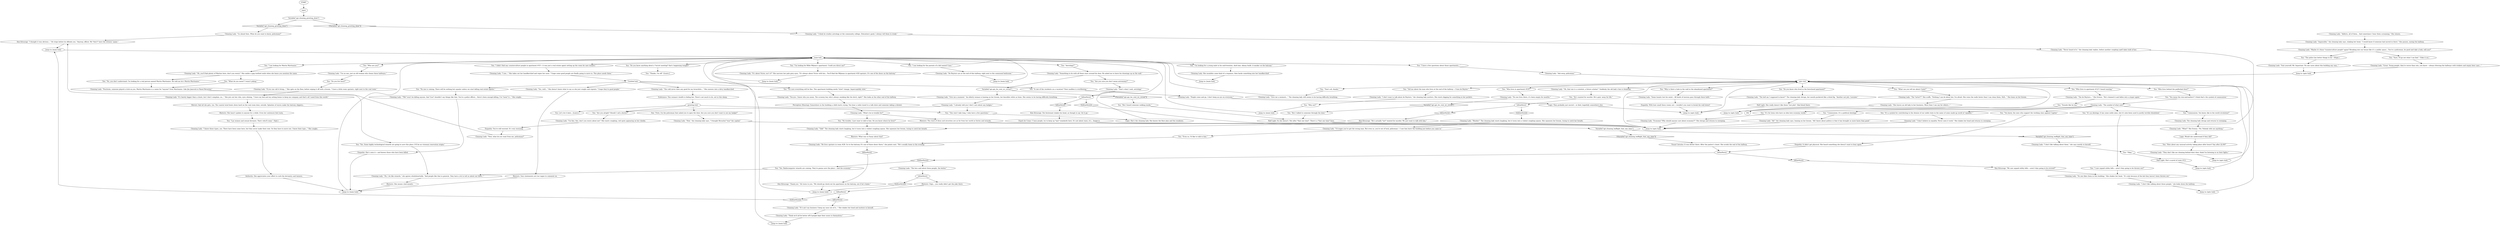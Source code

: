 # APT / CLEANING LADY
# Cleaning lady inside the apartment building. Part of her greeting is in PIER / APARTMENTS PIER DOOR dialogue.
# ==================================================
digraph G {
	  0 [label="START"];
	  1 [label="input"];
	  2 [label="Cleaning Lady: \"Oh, I do like wizards,\" she agrees wholeheartedly. \"And people like that in general. They have a lot to tell us about our fates...\""];
	  3 [label="Cleaning Lady: \"He lives upstairs in room #28. Go to the balcony. It's one of those doors there,\" she points east. \"He's usually home in the evening.\""];
	  4 [label="Jump to: [main hub]"];
	  5 [label="Jump to: [main hub]"];
	  6 [label="Cleaning Lady: \"She leaves an old lady to her business. More than I can say for others...\""];
	  7 [label="Cleaning Lady: \"Think we'd all be better off if people kept their noses to themselves.\""];
	  8 [label="Cleaning Lady: \"I'm no one, just an old woman who cleans these hallways.\""];
	  9 [label="You: \"Who lives behind the padlocked door?\""];
	  10 [label="Cleaning Lady: \"Oh, you'll find plenty of Martins here, don't you worry!\" She smiles a gap toothed smile when she hears you mention the name."];
	  11 [label="You: \"What do you mean? I wasn't joking.\""];
	  12 [label="Cleaning Lady: \"The de Ruyters...\" She frowns. \"He's chained it and fallen into a stupor again.\""];
	  13 [label="Cleaning Lady: \"I see...\" She takes out her handkerchief and wipes her nose. \"I hope some good people are finally going to move in. This place needs them.\""];
	  14 [label="You: \"What can you tell me about Cindy?\""];
	  15 [label="Cleaning Lady: \"I don't believe in equality. Never seen it work.\" She shakes her head and returns to sweeping."];
	  16 [label="Empathy: You're still worried. It's very worrying."];
	  17 [label="Cleaning Lady: \"What's he in trouble for?\""];
	  18 [label="You: \"First, I'm the policeman that asked you to open the door. Are you sure you don't want to see my badge?\""];
	  19 [label="Kim Kitsuragi: \"He's actually *not* wanted for murder. We just want to talk with him.\""];
	  20 [label="Jump to: [main hub]"];
	  21 [label="Rhetoric: She hasn't spoken to anyone for a while. Even her sentences feel rusty."];
	  22 [label="Logic: They probably just moved -- or died, hopefully somewhere else."];
	  23 [label="You: \"Do you know anything about a *secret meeting* that's happening tonight?\""];
	  24 [label="You: \"Tell me about the man who lives at the end of the hallway -- Uuno de Ruyter.\""];
	  25 [label="Jump to: [apts hub]"];
	  26 [label="You: \"Are you alright? Should I call a doctor?\""];
	  27 [label="You: \"I am looking for Martin Martinaise.\""];
	  28 [label="Visual Calculus: It was dirtier there. After the janitor's closet. She avoids the end of the hallway."];
	  29 [label="Jump to: [apts hub]"];
	  30 [label="Jump to: [apts hub]"];
	  31 [label="You: \"Who lives in apartment #12? I heard snoring.\""];
	  32 [label="Cleaning Lady: \"The *artist*?\" She scoffs. \"Nothing I can do about her, I'm afraid. She ruins the walls faster than I can clean them. Still...\" She leans on her broom."];
	  33 [label="Jump to: [apts hub]"];
	  34 [label="You: \"It's for loons who have no idea how economy works.\""];
	  35 [label="Cleaning Lady: \"I don't want to talk about de Ruyters,\" the cleaning lady mutters. She starts digging for something in her pockets."];
	  36 [label="You: \"No, you don't understand. I'm looking for a real person named Martin Martinaise. He told me he's Martin Martinaise.\""];
	  37 [label="Cleaning Lady: \"Pea-brain, someone played a trick on you. Martin Martinaise is a name for *anyone* from Martinaise. Like Jim Jamrock or Raoul Revachol.\""];
	  38 [label="You: \"This won't take long, I only have a few questions.\""];
	  39 [label="Cleaning Lady: \"I don't like talking about those people,\" she looks down the hallway."];
	  40 [label="IsKimHere()"];
	  41 [label="IsKimHere()", shape=diamond];
	  42 [label="!(IsKimHere())", shape=diamond];
	  43 [label="Half Light: She really doesn't like those *nut jobs*. Bad blood there."];
	  44 [label="Cleaning Lady: \"The hell am I supposed to know?\" The cleaning lady shrugs, her mouth puckered like a dried fig. \"Another nut job, I assume.\""];
	  45 [label="Cleaning Lady: \"People come and go, I don't keep an eye on everyone.\""];
	  46 [label="You: \"Why not?\""];
	  47 [label="Cleaning Lady: \"Now, what do you want from me, policeman?\""];
	  48 [label="Kim Kitsuragi: The lieutenant shakes his head, as though to say 'let it go.'"];
	  49 [label="IsKimHere()"];
	  50 [label="IsKimHere()", shape=diamond];
	  51 [label="!(IsKimHere())", shape=diamond];
	  52 [label="Variable[\"apt.cleaning_halflight_that_one_time\"]"];
	  53 [label="Variable[\"apt.cleaning_halflight_that_one_time\"]", shape=diamond];
	  54 [label="!(Variable[\"apt.cleaning_halflight_that_one_time\"])", shape=diamond];
	  55 [label="You: \"Sure, I'll go see what I can find.\" (Take it on.)"];
	  56 [label="Jump to: [main hub]"];
	  57 [label="You: \"I have a few questions about those apartments...\""];
	  58 [label="Cleaning Lady: \"No one lives there, it's been empty for months.\""];
	  59 [label="You: \"Communism. It's a political ideology.\""];
	  60 [label="Cleaning Lady: \"Maybe it's those *counterculture people* again? Breaking into our house like it's a public space... You're a policeman, be good and take a look, will you?\""];
	  61 [label="Kim Kitsuragi: \"Thank you.\" He turns to you. \"We should go check out his apartment on the balcony, see if he's home.\""];
	  62 [label="Cleaning Lady: \"I know those types, yes. There have been some here, but they never make their rent. So they have to move out. I know their type...\" She coughs."];
	  63 [label="You: \"The police has better things to do.\" (Nope.)"];
	  64 [label="You: \"How about any unusual activity taking place after hours? Say after 22.00?\""];
	  65 [label="main hub"];
	  66 [label="You: \"Why is there a hole in the wall in the abandoned apartment?\""];
	  67 [label="You: \"You know, the ones who support the working class against Capital.\""];
	  68 [label="You: \"Are you sure you don't mean astronomy?\""];
	  69 [label="IsKimHere()"];
	  70 [label="IsKimHere()", shape=diamond];
	  71 [label="!(IsKimHere())", shape=diamond];
	  72 [label="Empathy: With how small these rooms are -- wouldn't you want to break the wall down?"];
	  73 [label="Cleaning Lady: \"Talk!\" The cleaning lady starts laughing, but it turns into a violent coughing spasm. She squeezes her broom, trying to catch her breath."];
	  74 [label="Cleaning Lady: \"De Ruyters are at the end of this hallway, right next to the communal bathroom.\""];
	  75 [label="You: \"Who lives in apartment #10?\""];
	  76 [label="You: \"But I talked to someone through the door.\""];
	  77 [label="Cleaning Lady: \"I'm fine, fine, don't you worry about me!\" She starts coughing, red spots appearing on her cheeks."];
	  78 [label="Variable[\"apt.cleaning_greeting_done\"]"];
	  79 [label="Variable[\"apt.cleaning_greeting_done\"]", shape=diamond];
	  80 [label="!(Variable[\"apt.cleaning_greeting_done\"])", shape=diamond];
	  81 [label="Cleaning Lady: \"I'd wager you've got the wrong man. But even so, you're out of luck, policeman -- I saw him leave the building just before you came in.\""];
	  82 [label="You: \"Communism. You know, like in the world revolution?\""];
	  83 [label="Kim Kitsuragi: \"We saw unpaid utility bills -- aren't they going to be evicted?\""];
	  84 [label="Shivers: And all she gets, too. The coastal wind beats down hard on the coal room door, outside. Splashes of waves make the balcony slippery..."];
	  85 [label="Untitled hub"];
	  86 [label="You: \"Do you live here?\""];
	  87 [label="Cleaning Lady: \"Ask away, policeman.\""];
	  88 [label="Jump to: [main hub]"];
	  89 [label="You: Let's do it later... [Leave.]"];
	  90 [label="You: \"Even so, I'd like to talk to him.\""];
	  91 [label="Cleaning Lady: \"That's what I said, astrology.\""];
	  92 [label="IsKimHere()"];
	  93 [label="IsKimHere()", shape=diamond];
	  94 [label="!(IsKimHere())", shape=diamond];
	  95 [label="You: \"I didn't find any counterculture people in apartment #10 -- it was just a real estate agent setting up the room for new tenants.\""];
	  96 [label="Cleaning Lady: \"It's barely bigger than a closet, but I don't complain, no...\" She juts out her chin, eyes shining. \"I have my bed and my aching bones to keep me company and that's all I need from this world.\""];
	  97 [label="Rhetoric: What was so funny about that?"];
	  98 [label="Cleaning Lady: \"*We* won't be killing anyone. And *you* shouldn't say things like that. You're a police officer... there's been enough killing. I've *seen* it...\" She coughs."];
	  99 [label="Cleaning Lady: \"Economy? Why should anyone care about economy?!\" She shrugs and returns to sweeping."];
	  100 [label="Cleaning Lady: \"Suit yourself, Mr. Important. No one cares about this building any way...\""];
	  101 [label="You: \"Who are you?\""];
	  102 [label="You: \"Do you know who lived in the foreclosed apartment?\""];
	  103 [label="Cleaning Lady: \"Some lunatic lost his mind... All kinds of morons pass through these halls.\""];
	  104 [label="Jump to: [main hub]"];
	  105 [label="Cleaning Lady: \"The symbol of what now?\""];
	  106 [label="You: \"Sounds like he has.\""];
	  107 [label="Jump to: [apts hub]"];
	  108 [label="Rhetoric: She means clairvoyants."];
	  109 [label="You: \"It's a symbol for contributing to the demise of our noble state in the name of some made-up world of 'equality'.\""];
	  110 [label="Logic: Would she understand if they did?"];
	  111 [label="Cleaning Lady: \"It's about Victor, isn't it?\" She narrows her pale grey eyes. \"It's always about Victor with her... You'll find the Méjeans in apartment #20 upstairs. It's one of the doors on the balcony.\""];
	  112 [label="Jump to: [apts hub]"];
	  113 [label="Perception (Hearing): Somewhere in the building a child starts crying. You hear a radio tuned to a talk show and someone taking a shower."];
	  114 [label="Endurance: This woman's health is failing her. There's not much to do, not in this damp."];
	  115 [label="You: \"No one is coming. There will be nothing but squalor unless we start killing real estate agents.\""];
	  116 [label="Rhetoric: Your statements are too vague to comment on."];
	  117 [label="Cleaning Lady: \"Great. Young people, they're worse than rats, you know -- always littering the hallways with trinkets and empty beer cans...\""];
	  118 [label="You: \"I'm looking for Billie Méjean's apartment. Could you direct me?\""];
	  119 [label="apts hub"];
	  120 [label="You: \"No trouble, I just want to talk to him. Do you know where he lives?\""];
	  121 [label="You: \"But I heard someone walking inside.\""];
	  122 [label="greeting hub"];
	  123 [label="Cleaning Lady: \"Murder!\" The cleaning lady starts laughing, but it turns into a violent coughing spasm. She squeezes her broom, trying to catch her breath."];
	  124 [label="Cleaning Lady: \"Ah!\" the cleaning lady says, leaning on her broom. \"All I know about politics is that it has brought us more harm than good.\""];
	  125 [label="Esprit de Corps: C'mon people, try to keep up *any* standards here. It's not about stars, it's... forget it."];
	  126 [label="Empathy: She's seen it -- and known those who have been killed."];
	  127 [label="You: \"I'm looking for a young male in his mid-twenties, dark hair, skinny build. A smoker on the balcony.\""];
	  128 [label="Cleaning Lady: \"If you can call it living...\" She spits on the floor, before wiping it off with a broom. \"I have a little room upstairs, right next to the coal room.\""];
	  129 [label="You: \"That's all, thanks.\""];
	  130 [label="You: \"I am looking for the parents of a kid named Cuno.\""];
	  131 [label="Cleaning Lady: \"Something to do with all those stars around his door. He asked me to leave his drawings up on the wall.\""];
	  132 [label="Jump to: [main hub]"];
	  133 [label="You: \"It's an ideology. It has some noble aims, but it's also been used to justify terrible bloodshed.\""];
	  134 [label="Cleaning Lady: \"No one likes them in this building.\" She shakes her head. \"It's only because of the kid they haven't been thrown out.\""];
	  135 [label="Authority: She appreciates your effort to curb the deviantry and laxness."];
	  136 [label="Cleaning Lady: \"Addicts, all of them... And sometimes I hear them screaming.\" She winces."];
	  137 [label="Jump to: [main hub]"];
	  138 [label="You: \"Lax women and sexual deviants. That's who'll come.\" (Spit.)"];
	  139 [label="Cleaning Lady: \"The cold never does any good for my bronchitis...\" She sneezes into a dirty handkerchief."];
	  140 [label="Cleaning Lady: \"I already told you I don't care about any badges.\""];
	  141 [label="Cleaning Lady: \"Huh,\" the cleaning lady says, \"I thought Revachol *was* the capital.\""];
	  142 [label="Empathy: It didn't get physical. She heard something she doesn't want to hear again."];
	  143 [label="Cleaning Lady: \"I don't like talking about them,\" she says mostly to herself."];
	  144 [label="Half Light: She's scared of room #12."];
	  145 [label="IsKimHere()"];
	  146 [label="IsKimHere()", shape=diamond];
	  147 [label="!(IsKimHere())", shape=diamond];
	  148 [label="Rhetoric: Oops... you really didn't get the joke there."];
	  149 [label="You: \"Yes. Some highly technological wizards are going to save this place. It'll be an visionary innovation utopia.\""];
	  150 [label="Cleaning Lady: \"Yes, well...\" She doesn't know what to say so she just coughs and repeats: \"I hope they're good people.\""];
	  151 [label="Cleaning Lady: \"Yes-yes. I know who you mean. The scrawny boy who's always smoking like the devil, right?\" She looks at the other end of the hallway."];
	  152 [label="Cleaning Lady: She mumbles some kind of a response, then hacks something into her handkerchief."];
	  153 [label="Cleaning Lady: \"Give me a moment...\" The cleaning lady still seems to be having difficulty breathing."];
	  154 [label="Cleaning Lady: \"Go ahead then. What do you want to know, policeman?\""];
	  155 [label="Logic: She's the cleaning lady. She knows the floor plan and the residents."];
	  156 [label="Kim Kitsuragi: \"I thought it was obvious...\" He stops before he offends you. \"Anyway, officer. We *don't* have the witness' name.\""];
	  157 [label="Cleaning Lady: \"If it ain't my business I keep my nose out of it...\" She shakes her head and mutters to herself."];
	  158 [label="Cleaning Lady: \"They don't like me cleaning behind their door, think I'm listening in on their fights.\""];
	  159 [label="Cleaning Lady: \"Impossible,\" the cleaning lady says, shaking her head, \"I would know if someone had moved in there.\" She pauses, eyeing the hallway."];
	  160 [label="Half Light: So she doesn't. Not after *that one time*. There's a *that one time* here."];
	  161 [label="Jump to: [apts hub]"];
	  162 [label="You: \"Okay.\""];
	  163 [label="You: \"Yes. Radiocomputer wizards are coming. They're gonna save the place -- and the economy.\""];
	  164 [label="You: \"I'm sure everything will be fine. This apartment building needs *slow* change. Imperceptibly slow.\""];
	  165 [label="You: \"Is one of the residents on a vacation? Their mailbox is overflowing.\""];
	  166 [label="Cleaning Lady: \"Oh, that one is a scientist, a future scholar!\" Suddenly the old lady's face is beaming."];
	  167 [label="You: \"You mean the star-and-antlers? I think that's the symbol of communism.\""];
	  168 [label="Variable[\"apt.apt_for_rent_wc_reveal\"]"];
	  169 [label="Variable[\"apt.apt_for_rent_wc_reveal\"]", shape=diamond];
	  170 [label="!(Variable[\"apt.apt_for_rent_wc_reveal\"])", shape=diamond];
	  171 [label="Cleaning Lady: \"Give me a moment.\" An elderly woman is leaning on her broom, her knuckles white as bone. She seems to be having difficulty breathing."];
	  172 [label="Cleaning Lady: \"I think he studies astrology at the community college. Education's good, I always tell them to study.\""];
	  173 [label="You: \"He's wanted for murder. He's goin' away for life.\""];
	  174 [label="Rhetoric: The clash of ideas and atrocities are as far from her world as fairies and wizards."];
	  175 [label="Cleaning Lady: \"What?\" She frowns. \"No. Nobody tells me anything.\""];
	  176 [label="You: \"Thanks, I'm off.\" [Leave.]"];
	  177 [label="You: \"Astrology?\""];
	  178 [label="Cleaning Lady: \"Never heard of it,\" the cleaning lady replies, before another coughing spell takes hold of her."];
	  179 [label="Cleaning Lady: The cleaning lady shrugs and returns to sweeping."];
	  180 [label="You: \"I saw unpaid utility bills -- aren't they going to be thrown out?\""];
	  181 [label="Cleaning Lady: \"The less said about those people, the better.\""];
	  0 -> 1
	  1 -> 78
	  2 -> 108
	  3 -> 146
	  4 -> 65
	  5 -> 65
	  6 -> 107
	  7 -> 56
	  8 -> 86
	  9 -> 167
	  10 -> 11
	  10 -> 36
	  11 -> 37
	  12 -> 106
	  13 -> 85
	  14 -> 32
	  15 -> 25
	  16 -> 47
	  17 -> 120
	  17 -> 174
	  18 -> 141
	  19 -> 73
	  20 -> 65
	  21 -> 138
	  22 -> 112
	  23 -> 176
	  24 -> 35
	  25 -> 119
	  26 -> 77
	  27 -> 10
	  28 -> 92
	  29 -> 119
	  30 -> 119
	  31 -> 12
	  32 -> 6
	  33 -> 119
	  34 -> 99
	  35 -> 46
	  36 -> 37
	  37 -> 149
	  38 -> 155
	  39 -> 29
	  40 -> 41
	  40 -> 42
	  41 -> 157
	  42 -> 5
	  43 -> 112
	  44 -> 43
	  45 -> 22
	  46 -> 137
	  47 -> 156
	  48 -> 125
	  49 -> 50
	  49 -> 51
	  50 -> 19
	  51 -> 123
	  52 -> 53
	  52 -> 54
	  53 -> 143
	  54 -> 28
	  55 -> 117
	  56 -> 65
	  57 -> 87
	  58 -> 169
	  59 -> 124
	  60 -> 63
	  60 -> 55
	  61 -> 132
	  62 -> 135
	  63 -> 100
	  64 -> 158
	  65 -> 130
	  65 -> 101
	  65 -> 177
	  65 -> 118
	  65 -> 23
	  65 -> 57
	  65 -> 27
	  65 -> 95
	  65 -> 127
	  66 -> 103
	  67 -> 142
	  68 -> 91
	  69 -> 70
	  69 -> 71
	  70 -> 48
	  71 -> 25
	  72 -> 112
	  73 -> 97
	  74 -> 104
	  75 -> 58
	  76 -> 160
	  77 -> 16
	  78 -> 80
	  78 -> 79
	  79 -> 154
	  80 -> 172
	  81 -> 90
	  82 -> 179
	  83 -> 134
	  84 -> 21
	  85 -> 164
	  85 -> 165
	  85 -> 139
	  85 -> 115
	  85 -> 150
	  86 -> 128
	  87 -> 119
	  88 -> 65
	  90 -> 3
	  91 -> 69
	  92 -> 93
	  92 -> 94
	  93 -> 83
	  94 -> 163
	  94 -> 181
	  95 -> 13
	  96 -> 84
	  97 -> 3
	  98 -> 126
	  99 -> 25
	  100 -> 33
	  101 -> 8
	  102 -> 44
	  103 -> 72
	  104 -> 65
	  105 -> 34
	  105 -> 67
	  105 -> 133
	  105 -> 109
	  105 -> 82
	  105 -> 59
	  106 -> 182
	  107 -> 119
	  108 -> 20
	  109 -> 15
	  110 -> 64
	  111 -> 88
	  112 -> 119
	  113 -> 17
	  114 -> 122
	  115 -> 98
	  116 -> 20
	  117 -> 33
	  118 -> 111
	  119 -> 129
	  119 -> 66
	  119 -> 166
	  119 -> 102
	  119 -> 9
	  119 -> 75
	  119 -> 14
	  119 -> 24
	  119 -> 31
	  120 -> 73
	  121 -> 160
	  122 -> 89
	  122 -> 18
	  122 -> 26
	  122 -> 38
	  123 -> 81
	  124 -> 25
	  125 -> 25
	  126 -> 20
	  127 -> 152
	  128 -> 96
	  129 -> 153
	  130 -> 74
	  131 -> 168
	  131 -> 68
	  132 -> 65
	  133 -> 180
	  134 -> 39
	  135 -> 20
	  136 -> 159
	  137 -> 65
	  138 -> 62
	  139 -> 114
	  140 -> 26
	  140 -> 38
	  141 -> 25
	  142 -> 92
	  143 -> 162
	  144 -> 30
	  145 -> 147
	  145 -> 148
	  146 -> 61
	  147 -> 132
	  148 -> 40
	  149 -> 2
	  150 -> 116
	  151 -> 113
	  152 -> 4
	  153 -> 65
	  154 -> 156
	  155 -> 65
	  156 -> 5
	  157 -> 7
	  158 -> 161
	  159 -> 60
	  160 -> 52
	  161 -> 119
	  162 -> 144
	  163 -> 2
	  164 -> 151
	  165 -> 45
	  166 -> 173
	  167 -> 105
	  168 -> 170
	  168 -> 171
	  169 -> 76
	  170 -> 121
	  171 -> 140
	  172 -> 178
	  173 -> 49
	  174 -> 25
	  175 -> 110
	  177 -> 131
	  178 -> 25
	  179 -> 175
	  180 -> 134
	  181 -> 145
}

